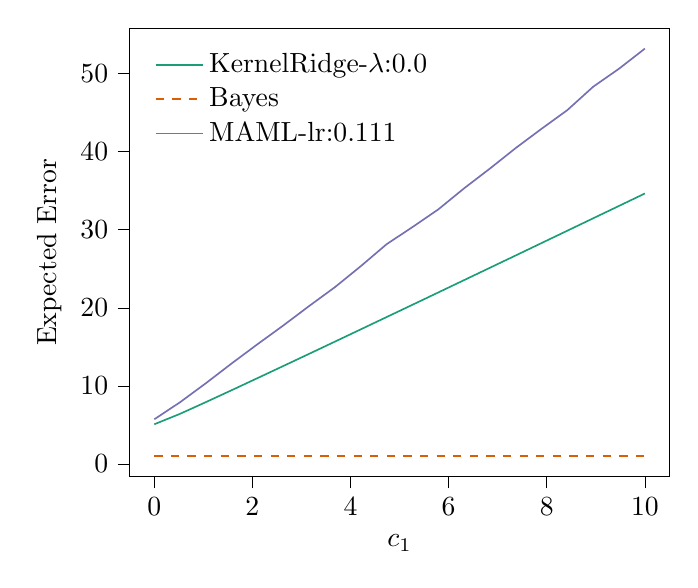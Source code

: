 % This file was created with tikzplotlib v0.10.1.
\begin{tikzpicture}

\definecolor{chocolate217952}{RGB}{217,95,2}
\definecolor{darkcyan27158119}{RGB}{27,158,119}
\definecolor{darkgray176}{RGB}{176,176,176}
\definecolor{lightslategray117112179}{RGB}{117,112,179}

\begin{axis}[
legend cell align={left},
legend style={
  fill opacity=0.8,
  draw opacity=1,
  text opacity=1,
  at={(0.03,0.97)},
  anchor=north west,
  draw=none
},
tick align=outside,
tick pos=left,
x grid style={darkgray176},
xlabel={\(\displaystyle c_{1}\)},
xmin=-0.499, xmax=10.5,
xtick style={color=black},
y grid style={darkgray176},
ylabel={Expected Error},
ymin=-1.609, ymax=55.802,
ytick style={color=black}
]
\addplot [semithick, darkcyan27158119]
table {%
0.001 5.084
0.527 6.426
1.054 7.927
1.58 9.456
2.106 10.999
2.632 12.552
3.159 14.112
3.685 15.676
4.211 17.245
4.737 18.817
5.264 20.391
5.79 21.968
6.316 23.547
6.842 25.127
7.369 26.709
7.895 28.293
8.421 29.878
8.947 31.464
9.474 33.051
10 34.638
};
\addlegendentry{KernelRidge-$\lambda$:0.0}
\addplot [semithick, chocolate217952, dashed]
table {%
0.001 1.001
0.527 1.001
1.054 1.001
1.58 1.001
2.106 1.001
2.632 1.001
3.159 1.001
3.685 1.001
4.211 1.001
4.737 1.001
5.264 1.001
5.79 1.001
6.316 1.001
6.842 1.001
7.369 1.001
7.895 1.001
8.421 1.001
8.947 1.001
9.474 1.001
10 1.001
};
\addlegendentry{Bayes}
\addplot [semithick, lightslategray117112179]
table {%
0.001 5.723
0.527 7.912
1.054 10.35
1.58 12.885
2.106 15.344
2.632 17.743
3.159 20.237
3.685 22.654
4.211 25.337
4.737 28.149
5.264 30.34
5.79 32.605
6.316 35.302
6.842 37.832
7.369 40.465
7.895 42.928
8.421 45.323
8.947 48.312
9.474 50.621
10 53.193
};
\addlegendentry{MAML-lr:0.111}
\end{axis}

\end{tikzpicture}
